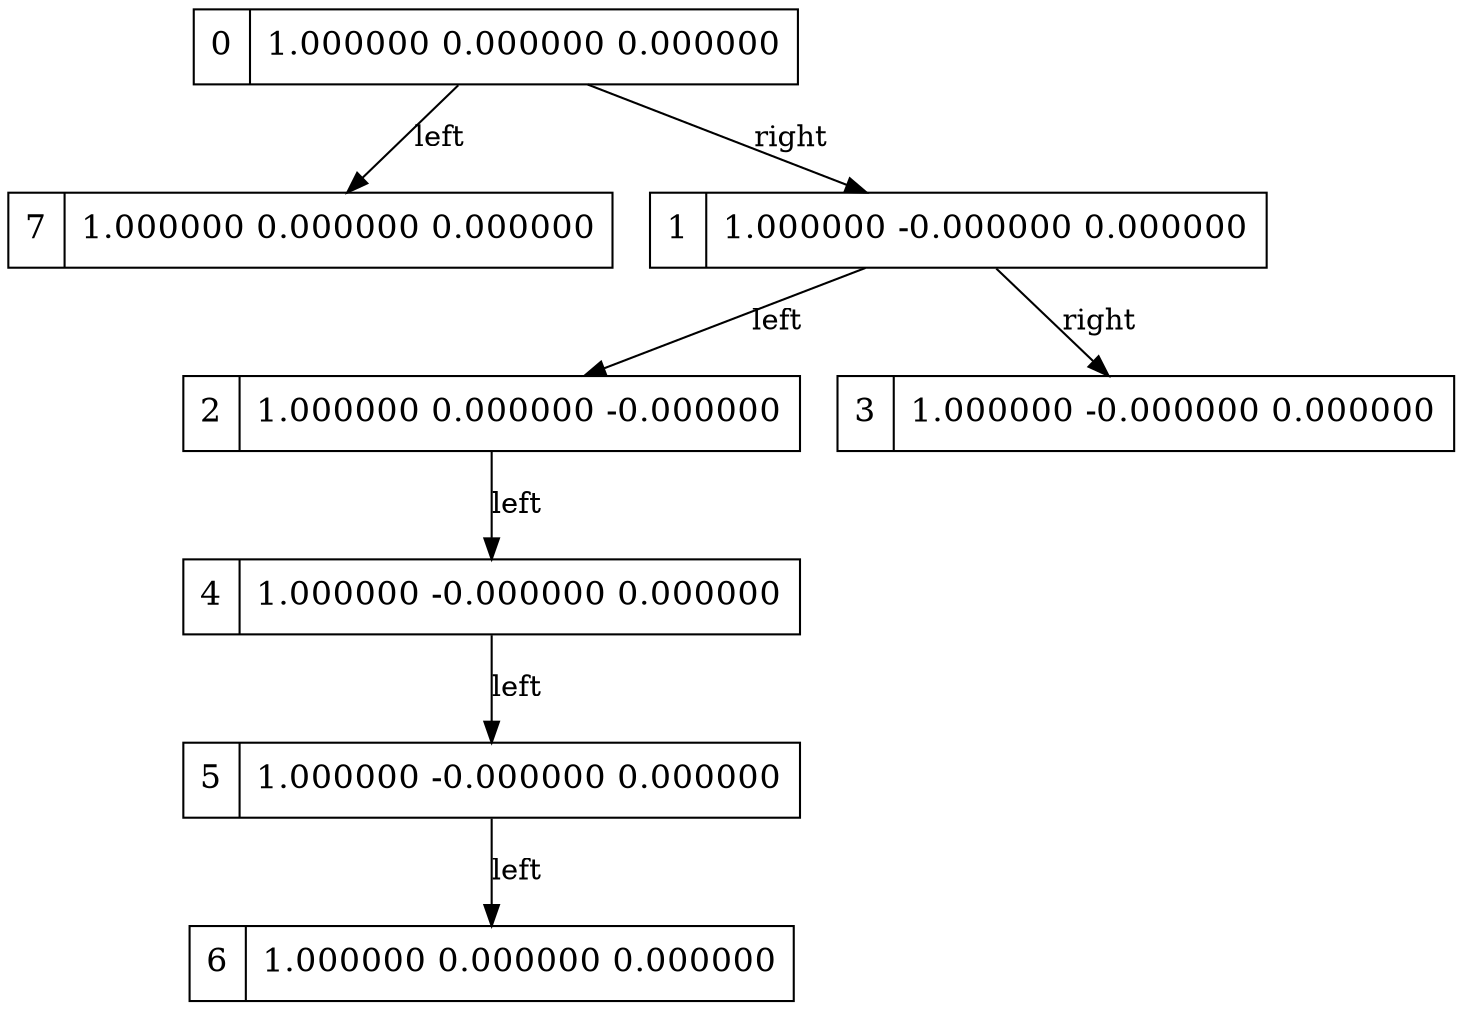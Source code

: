 digraph g { graph []; node [ fontsize="16" shape = "ellipse"]; edge [];"node0" [ label = "0 | 1.000000 0.000000 0.000000 " shape = "record" ];"node7" [ label = "7 | 1.000000 0.000000 0.000000 " shape = "record" ];"node1" [ label = "1 | 1.000000 -0.000000 0.000000 " shape = "record" ];"node2" [ label = "2 | 1.000000 0.000000 -0.000000 " shape = "record" ];"node4" [ label = "4 | 1.000000 -0.000000 0.000000 " shape = "record" ];"node5" [ label = "5 | 1.000000 -0.000000 0.000000 " shape = "record" ];"node6" [ label = "6 | 1.000000 0.000000 0.000000 " shape = "record" ];"node3" [ label = "3 | 1.000000 -0.000000 0.000000 " shape = "record" ];"node0"-> "node7" [ label = "left"];"node0"-> "node1" [ label = "right"];"node1"-> "node2" [ label = "left"];"node2"-> "node4" [ label = "left"];"node4"-> "node5" [ label = "left"];"node5"-> "node6" [ label = "left"];"node1"-> "node3" [ label = "right"];}